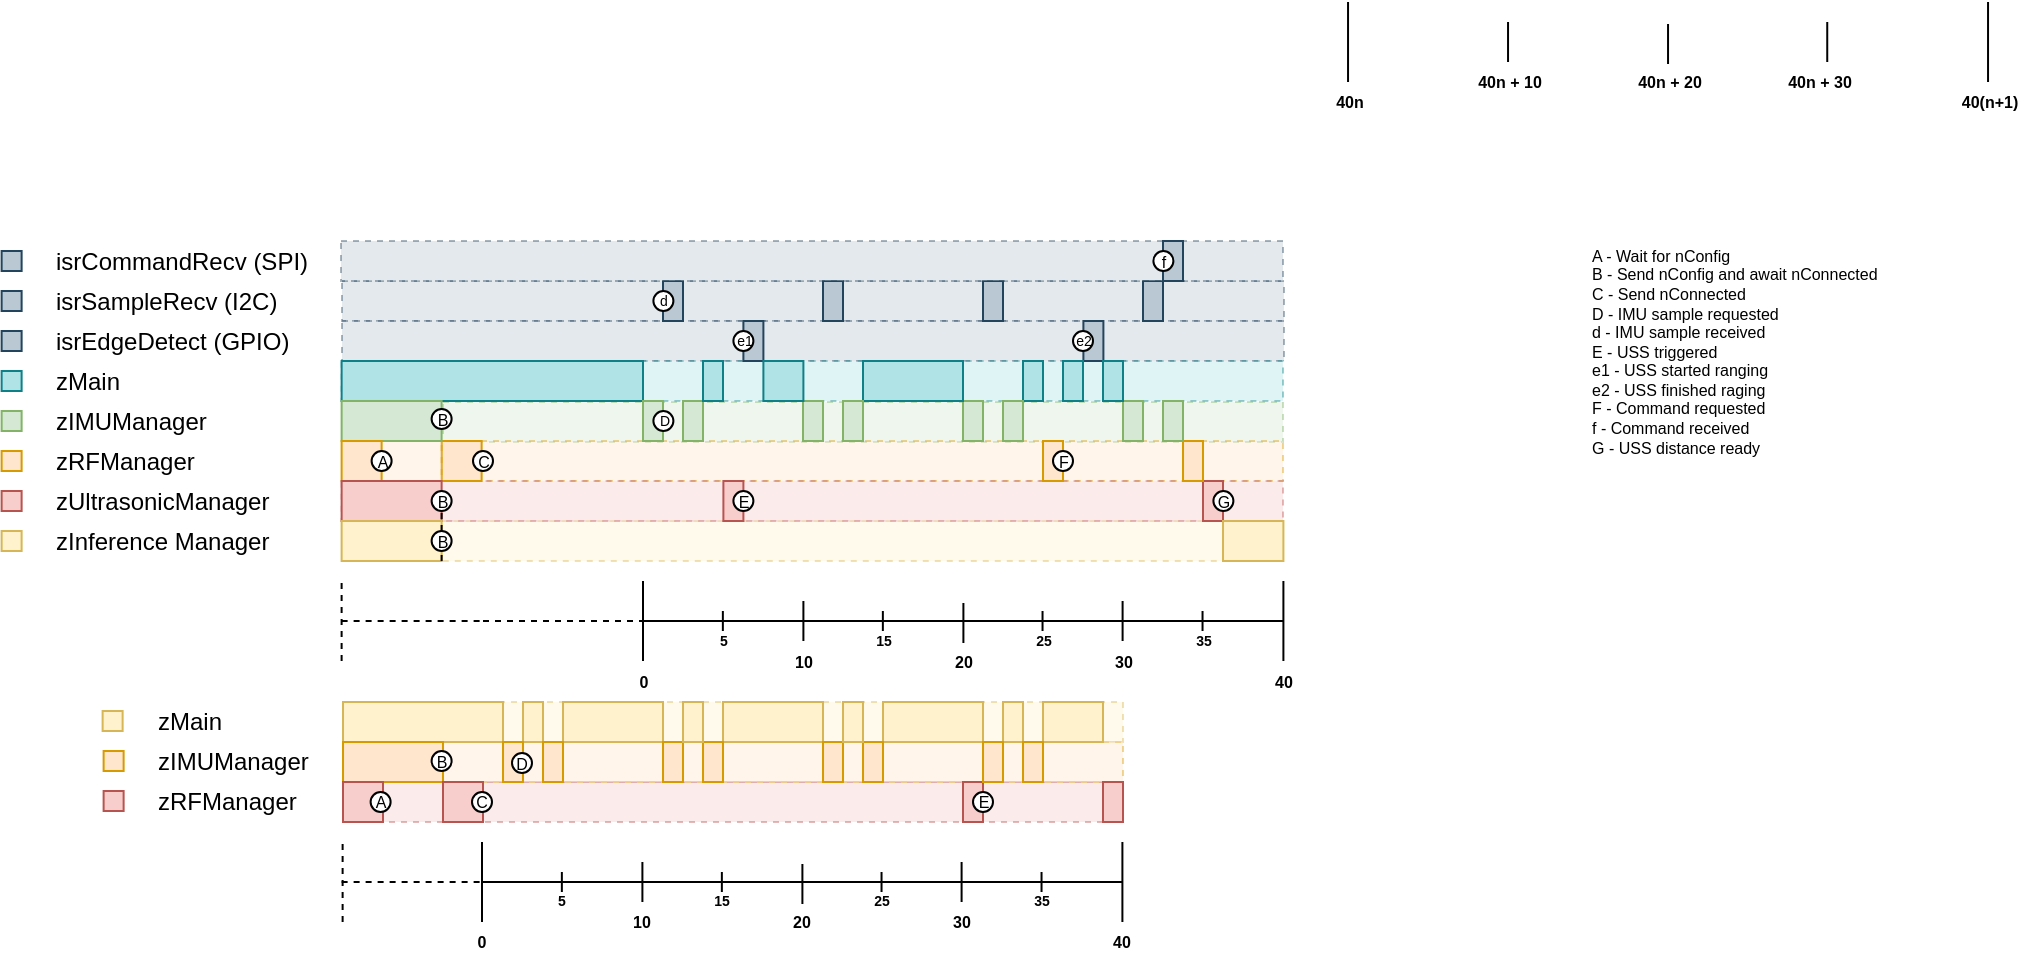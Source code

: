 <mxfile version="12.3.2" type="device" pages="1"><diagram id="cSuGzzFekDDAHzRVUqsY" name="1"><mxGraphModel dx="2144" dy="574" grid="1" gridSize="10" guides="1" tooltips="1" connect="1" arrows="1" fold="1" page="1" pageScale="1" pageWidth="1169" pageHeight="827" math="0" shadow="0"><root><mxCell id="0"/><mxCell id="1" parent="0"/><mxCell id="j9ezfhy0TxpP28smiaYs-318" value="" style="rounded=0;whiteSpace=wrap;html=1;strokeColor=#d6b656;fillColor=#fff2cc;dashed=1;opacity=40;" parent="1" vertex="1"><mxGeometry x="-899.5" y="510" width="390" height="20" as="geometry"/></mxCell><mxCell id="j9ezfhy0TxpP28smiaYs-272" value="" style="rounded=0;whiteSpace=wrap;html=1;strokeColor=#b85450;fillColor=#f8cecc;dashed=1;opacity=40;" parent="1" vertex="1"><mxGeometry x="-899.5" y="550" width="390" height="20" as="geometry"/></mxCell><mxCell id="rkOUXAN77iIOM3Mfhc3u-1" value="" style="endArrow=none;html=1;" parent="1" edge="1"><mxGeometry width="50" height="50" relative="1" as="geometry"><mxPoint x="-829.8" y="600" as="sourcePoint"/><mxPoint x="-510" y="600" as="targetPoint"/></mxGeometry></mxCell><mxCell id="rkOUXAN77iIOM3Mfhc3u-5" value="" style="endArrow=none;html=1;" parent="1" edge="1"><mxGeometry width="50" height="50" relative="1" as="geometry"><mxPoint x="-749.8" y="610" as="sourcePoint"/><mxPoint x="-749.8" y="590" as="targetPoint"/></mxGeometry></mxCell><mxCell id="rkOUXAN77iIOM3Mfhc3u-6" value="" style="endArrow=none;html=1;" parent="1" edge="1"><mxGeometry width="50" height="50" relative="1" as="geometry"><mxPoint x="-669.8" y="611" as="sourcePoint"/><mxPoint x="-669.8" y="591" as="targetPoint"/></mxGeometry></mxCell><mxCell id="rkOUXAN77iIOM3Mfhc3u-7" value="" style="endArrow=none;html=1;" parent="1" edge="1"><mxGeometry width="50" height="50" relative="1" as="geometry"><mxPoint x="-590.2" y="610" as="sourcePoint"/><mxPoint x="-590.2" y="590" as="targetPoint"/></mxGeometry></mxCell><mxCell id="rkOUXAN77iIOM3Mfhc3u-9" value="" style="endArrow=none;html=1;" parent="1" edge="1"><mxGeometry width="50" height="50" relative="1" as="geometry"><mxPoint x="-509.8" y="620" as="sourcePoint"/><mxPoint x="-509.8" y="580" as="targetPoint"/></mxGeometry></mxCell><mxCell id="rkOUXAN77iIOM3Mfhc3u-15" value="" style="endArrow=none;html=1;" parent="1" edge="1"><mxGeometry width="50" height="50" relative="1" as="geometry"><mxPoint x="-830" y="620" as="sourcePoint"/><mxPoint x="-830" y="580" as="targetPoint"/></mxGeometry></mxCell><mxCell id="mVFFXMDGj7C6MJDyE9RA-14" value="" style="text;html=1;align=center;verticalAlign=middle;whiteSpace=wrap;rounded=0;fontSize=11;fillColor=#ffe6cc;strokeColor=#d79b00;" parent="1" vertex="1"><mxGeometry x="-1019.19" y="534.5" width="10.0" height="10" as="geometry"/></mxCell><mxCell id="mVFFXMDGj7C6MJDyE9RA-17" value="zIMUManager" style="text;html=1;strokeColor=none;fillColor=none;align=left;verticalAlign=middle;whiteSpace=wrap;rounded=0;" parent="1" vertex="1"><mxGeometry x="-994.5" y="529.5" width="86" height="20" as="geometry"/></mxCell><mxCell id="DTuaA2-jYgeu0PcUdBHZ-1" value="zRFManager" style="text;html=1;strokeColor=none;fillColor=none;align=left;verticalAlign=middle;whiteSpace=wrap;rounded=0;" parent="1" vertex="1"><mxGeometry x="-994.5" y="550" width="85" height="20" as="geometry"/></mxCell><mxCell id="DTuaA2-jYgeu0PcUdBHZ-3" value="" style="text;html=1;align=center;verticalAlign=middle;whiteSpace=wrap;rounded=0;fontSize=11;fillColor=#f8cecc;strokeColor=#b85450;" parent="1" vertex="1"><mxGeometry x="-1019.19" y="554.5" width="10.0" height="10" as="geometry"/></mxCell><mxCell id="DTuaA2-jYgeu0PcUdBHZ-25" value="zMain" style="text;html=1;strokeColor=none;fillColor=none;align=left;verticalAlign=middle;whiteSpace=wrap;rounded=0;" parent="1" vertex="1"><mxGeometry x="-994.5" y="510" width="45" height="20" as="geometry"/></mxCell><mxCell id="DTuaA2-jYgeu0PcUdBHZ-26" value="" style="rounded=0;whiteSpace=wrap;html=1;fillColor=#fff2cc;strokeColor=#d6b656;" parent="1" vertex="1"><mxGeometry x="-1019.69" y="514.5" width="10" height="10" as="geometry"/></mxCell><mxCell id="k1w1IN7rpTPUnMOPxRSH-24" value="" style="endArrow=none;html=1;dashed=1;" parent="1" edge="1"><mxGeometry width="50" height="50" relative="1" as="geometry"><mxPoint x="-900.19" y="600" as="sourcePoint"/><mxPoint x="-830.19" y="600" as="targetPoint"/></mxGeometry></mxCell><mxCell id="k1w1IN7rpTPUnMOPxRSH-25" value="" style="endArrow=none;html=1;dashed=1;" parent="1" edge="1"><mxGeometry width="50" height="50" relative="1" as="geometry"><mxPoint x="-899.69" y="620" as="sourcePoint"/><mxPoint x="-899.69" y="580" as="targetPoint"/></mxGeometry></mxCell><mxCell id="j9ezfhy0TxpP28smiaYs-185" value="A - Wait for nConfig&lt;br&gt;B - Send nConfig and await nConnected&lt;br&gt;C - Send nConnected&lt;br&gt;D - IMU sample requested&lt;br&gt;d - IMU sample received&lt;br&gt;E - USS triggered&lt;br&gt;e1 - USS started ranging&lt;br&gt;e2 - USS finished raging&lt;br&gt;F - Command requested&lt;br&gt;f - Command received&lt;br&gt;G - USS distance ready" style="text;html=1;strokeColor=none;fillColor=none;align=left;verticalAlign=middle;whiteSpace=wrap;rounded=0;fontSize=8;" parent="1" vertex="1"><mxGeometry x="-277.19" y="279.5" width="160" height="110" as="geometry"/></mxCell><mxCell id="j9ezfhy0TxpP28smiaYs-186" value="10" style="text;html=1;strokeColor=none;fillColor=none;align=center;verticalAlign=middle;whiteSpace=wrap;rounded=0;fontSize=8;fontStyle=1" parent="1" vertex="1"><mxGeometry x="-759.6" y="610" width="19.6" height="20" as="geometry"/></mxCell><mxCell id="j9ezfhy0TxpP28smiaYs-187" value="20" style="text;html=1;strokeColor=none;fillColor=none;align=center;verticalAlign=middle;whiteSpace=wrap;rounded=0;fontSize=8;fontStyle=1" parent="1" vertex="1"><mxGeometry x="-679.6" y="610" width="19.6" height="20" as="geometry"/></mxCell><mxCell id="j9ezfhy0TxpP28smiaYs-188" value="0" style="text;html=1;strokeColor=none;fillColor=none;align=center;verticalAlign=middle;whiteSpace=wrap;rounded=0;fontSize=8;fontStyle=1" parent="1" vertex="1"><mxGeometry x="-839.8" y="620" width="19.8" height="20" as="geometry"/></mxCell><mxCell id="j9ezfhy0TxpP28smiaYs-189" value="30" style="text;html=1;strokeColor=none;fillColor=none;align=center;verticalAlign=middle;whiteSpace=wrap;rounded=0;fontSize=8;fontStyle=1" parent="1" vertex="1"><mxGeometry x="-599.6" y="610" width="19.6" height="20" as="geometry"/></mxCell><mxCell id="j9ezfhy0TxpP28smiaYs-190" value="40" style="text;html=1;strokeColor=none;fillColor=none;align=center;verticalAlign=middle;whiteSpace=wrap;rounded=0;fontSize=8;fontStyle=1" parent="1" vertex="1"><mxGeometry x="-519.6" y="620" width="19.6" height="20" as="geometry"/></mxCell><mxCell id="j9ezfhy0TxpP28smiaYs-191" value="40n + 10" style="text;html=1;strokeColor=none;fillColor=none;align=center;verticalAlign=middle;whiteSpace=wrap;rounded=0;fontSize=8;fontStyle=1" parent="1" vertex="1"><mxGeometry x="-341.5" y="190" width="50" height="20" as="geometry"/></mxCell><mxCell id="j9ezfhy0TxpP28smiaYs-192" value="40n + 20" style="text;html=1;strokeColor=none;fillColor=none;align=center;verticalAlign=middle;whiteSpace=wrap;rounded=0;fontSize=8;fontStyle=1" parent="1" vertex="1"><mxGeometry x="-261.5" y="190" width="50" height="20" as="geometry"/></mxCell><mxCell id="j9ezfhy0TxpP28smiaYs-193" value="40n" style="text;html=1;strokeColor=none;fillColor=none;align=center;verticalAlign=middle;whiteSpace=wrap;rounded=0;fontSize=8;fontStyle=1" parent="1" vertex="1"><mxGeometry x="-421.5" y="200" width="50" height="20" as="geometry"/></mxCell><mxCell id="j9ezfhy0TxpP28smiaYs-194" value="40n + 30" style="text;html=1;strokeColor=none;fillColor=none;align=center;verticalAlign=middle;whiteSpace=wrap;rounded=0;fontSize=8;fontStyle=1" parent="1" vertex="1"><mxGeometry x="-186.5" y="190" width="50" height="20" as="geometry"/></mxCell><mxCell id="j9ezfhy0TxpP28smiaYs-195" value="40(n+1)" style="text;html=1;strokeColor=none;fillColor=none;align=center;verticalAlign=middle;whiteSpace=wrap;rounded=0;fontSize=8;fontStyle=1" parent="1" vertex="1"><mxGeometry x="-101.5" y="200" width="50" height="20" as="geometry"/></mxCell><mxCell id="j9ezfhy0TxpP28smiaYs-219" value="" style="endArrow=none;html=1;" parent="1" edge="1"><mxGeometry width="50" height="50" relative="1" as="geometry"><mxPoint x="-316.98" y="190" as="sourcePoint"/><mxPoint x="-316.98" y="170" as="targetPoint"/></mxGeometry></mxCell><mxCell id="j9ezfhy0TxpP28smiaYs-220" value="" style="endArrow=none;html=1;" parent="1" edge="1"><mxGeometry width="50" height="50" relative="1" as="geometry"><mxPoint x="-236.98" y="191" as="sourcePoint"/><mxPoint x="-236.98" y="171" as="targetPoint"/></mxGeometry></mxCell><mxCell id="j9ezfhy0TxpP28smiaYs-221" value="" style="endArrow=none;html=1;" parent="1" edge="1"><mxGeometry width="50" height="50" relative="1" as="geometry"><mxPoint x="-157.38" y="190" as="sourcePoint"/><mxPoint x="-157.38" y="170" as="targetPoint"/></mxGeometry></mxCell><mxCell id="j9ezfhy0TxpP28smiaYs-222" value="" style="endArrow=none;html=1;" parent="1" edge="1"><mxGeometry width="50" height="50" relative="1" as="geometry"><mxPoint x="-76.98" y="200" as="sourcePoint"/><mxPoint x="-76.98" y="160" as="targetPoint"/></mxGeometry></mxCell><mxCell id="j9ezfhy0TxpP28smiaYs-223" value="" style="endArrow=none;html=1;" parent="1" edge="1"><mxGeometry width="50" height="50" relative="1" as="geometry"><mxPoint x="-396.98" y="200" as="sourcePoint"/><mxPoint x="-396.98" y="160" as="targetPoint"/></mxGeometry></mxCell><mxCell id="j9ezfhy0TxpP28smiaYs-367" value="" style="endArrow=none;html=1;" parent="1" edge="1"><mxGeometry width="50" height="50" relative="1" as="geometry"><mxPoint x="-790.07" y="605" as="sourcePoint"/><mxPoint x="-790.07" y="595" as="targetPoint"/></mxGeometry></mxCell><mxCell id="j9ezfhy0TxpP28smiaYs-368" value="" style="endArrow=none;html=1;" parent="1" edge="1"><mxGeometry width="50" height="50" relative="1" as="geometry"><mxPoint x="-710.07" y="605" as="sourcePoint"/><mxPoint x="-710.07" y="595" as="targetPoint"/></mxGeometry></mxCell><mxCell id="j9ezfhy0TxpP28smiaYs-372" value="" style="endArrow=none;html=1;" parent="1" edge="1"><mxGeometry width="50" height="50" relative="1" as="geometry"><mxPoint x="-630.23" y="605" as="sourcePoint"/><mxPoint x="-630.23" y="595" as="targetPoint"/></mxGeometry></mxCell><mxCell id="j9ezfhy0TxpP28smiaYs-373" value="" style="endArrow=none;html=1;" parent="1" edge="1"><mxGeometry width="50" height="50" relative="1" as="geometry"><mxPoint x="-550.23" y="605" as="sourcePoint"/><mxPoint x="-550.23" y="595" as="targetPoint"/></mxGeometry></mxCell><mxCell id="j9ezfhy0TxpP28smiaYs-375" value="5" style="text;html=1;strokeColor=none;fillColor=none;align=center;verticalAlign=middle;whiteSpace=wrap;rounded=0;fontSize=7;fontStyle=1" parent="1" vertex="1"><mxGeometry x="-800" y="600" width="19.6" height="20" as="geometry"/></mxCell><mxCell id="j9ezfhy0TxpP28smiaYs-376" value="15" style="text;html=1;strokeColor=none;fillColor=none;align=center;verticalAlign=middle;whiteSpace=wrap;rounded=0;fontSize=7;fontStyle=1" parent="1" vertex="1"><mxGeometry x="-719.8" y="600" width="19.6" height="20" as="geometry"/></mxCell><mxCell id="j9ezfhy0TxpP28smiaYs-377" value="25" style="text;html=1;strokeColor=none;fillColor=none;align=center;verticalAlign=middle;whiteSpace=wrap;rounded=0;fontSize=7;fontStyle=1" parent="1" vertex="1"><mxGeometry x="-639.6" y="600" width="19.6" height="20" as="geometry"/></mxCell><mxCell id="j9ezfhy0TxpP28smiaYs-378" value="35" style="text;html=1;strokeColor=none;fillColor=none;align=center;verticalAlign=middle;whiteSpace=wrap;rounded=0;fontSize=7;fontStyle=1" parent="1" vertex="1"><mxGeometry x="-559.6" y="600" width="19.6" height="20" as="geometry"/></mxCell><mxCell id="4M-pNYc3A5qvmiNOQtHQ-1" value="" style="rounded=0;whiteSpace=wrap;html=1;strokeColor=#d79b00;fillColor=#ffe6cc;dashed=1;opacity=40;" vertex="1" parent="1"><mxGeometry x="-849.5" y="530" width="340" height="20" as="geometry"/></mxCell><mxCell id="4M-pNYc3A5qvmiNOQtHQ-26" value="" style="rounded=0;whiteSpace=wrap;html=1;fillColor=#fff2cc;strokeColor=#d6b656;" vertex="1" parent="1"><mxGeometry x="-789.5" y="510" width="50" height="20" as="geometry"/></mxCell><mxCell id="j9ezfhy0TxpP28smiaYs-204" value="" style="rounded=0;whiteSpace=wrap;html=1;strokeColor=#b85450;fillColor=#f8cecc;" parent="1" vertex="1"><mxGeometry x="-519.5" y="550" width="10" height="20" as="geometry"/></mxCell><mxCell id="j9ezfhy0TxpP28smiaYs-206" value="" style="rounded=0;whiteSpace=wrap;html=1;fillColor=#fff2cc;strokeColor=#d6b656;" parent="1" vertex="1"><mxGeometry x="-549.5" y="510" width="30" height="20" as="geometry"/></mxCell><mxCell id="j9ezfhy0TxpP28smiaYs-205" value="" style="rounded=0;whiteSpace=wrap;html=1;fillColor=#f8cecc;strokeColor=#b85450;" parent="1" vertex="1"><mxGeometry x="-589.5" y="550" width="10" height="20" as="geometry"/></mxCell><mxCell id="j9ezfhy0TxpP28smiaYs-338" value="E" style="ellipse;whiteSpace=wrap;html=1;aspect=fixed;fontSize=8;spacingRight=0;" parent="1" vertex="1"><mxGeometry x="-584.5" y="555" width="10" height="10" as="geometry"/></mxCell><mxCell id="DTuaA2-jYgeu0PcUdBHZ-20" value="" style="rounded=0;whiteSpace=wrap;html=1;fillColor=#fff2cc;strokeColor=#d6b656;" parent="1" vertex="1"><mxGeometry x="-899.5" y="510" width="80" height="20" as="geometry"/></mxCell><mxCell id="4M-pNYc3A5qvmiNOQtHQ-2" value="" style="rounded=0;whiteSpace=wrap;html=1;fillColor=#ffe6cc;strokeColor=#d79b00;" vertex="1" parent="1"><mxGeometry x="-899.5" y="530" width="50" height="20" as="geometry"/></mxCell><mxCell id="4M-pNYc3A5qvmiNOQtHQ-3" value="B" style="ellipse;whiteSpace=wrap;html=1;aspect=fixed;fontSize=8;spacingRight=0;" vertex="1" parent="1"><mxGeometry x="-855.19" y="534.5" width="10" height="10" as="geometry"/></mxCell><mxCell id="j9ezfhy0TxpP28smiaYs-138" value="" style="rounded=0;whiteSpace=wrap;html=1;fillColor=#f8cecc;strokeColor=#b85450;" parent="1" vertex="1"><mxGeometry x="-849.5" y="550" width="20" height="20" as="geometry"/></mxCell><mxCell id="MElpWSM9FPOYWnsPrE3x-22" value="" style="rounded=0;whiteSpace=wrap;html=1;fillColor=#f8cecc;strokeColor=#b85450;" parent="1" vertex="1"><mxGeometry x="-899.5" y="550" width="20" height="20" as="geometry"/></mxCell><mxCell id="j9ezfhy0TxpP28smiaYs-164" value="A" style="ellipse;whiteSpace=wrap;html=1;aspect=fixed;fontSize=8;spacingRight=-1;" parent="1" vertex="1"><mxGeometry x="-885.69" y="555" width="10" height="10" as="geometry"/></mxCell><mxCell id="j9ezfhy0TxpP28smiaYs-177" value="C" style="ellipse;whiteSpace=wrap;html=1;aspect=fixed;fontSize=8;align=center;verticalAlign=middle;spacingRight=0;spacingLeft=0;" parent="1" vertex="1"><mxGeometry x="-835" y="555" width="10" height="10" as="geometry"/></mxCell><mxCell id="4M-pNYc3A5qvmiNOQtHQ-29" value="" style="rounded=0;whiteSpace=wrap;html=1;fillColor=#fff2cc;strokeColor=#d6b656;" vertex="1" parent="1"><mxGeometry x="-569.5" y="510" width="10" height="20" as="geometry"/></mxCell><mxCell id="4M-pNYc3A5qvmiNOQtHQ-30" value="" style="rounded=0;whiteSpace=wrap;html=1;fillColor=#fff2cc;strokeColor=#d6b656;" vertex="1" parent="1"><mxGeometry x="-709.5" y="510" width="50" height="20" as="geometry"/></mxCell><mxCell id="4M-pNYc3A5qvmiNOQtHQ-31" value="" style="rounded=0;whiteSpace=wrap;html=1;fillColor=#fff2cc;strokeColor=#d6b656;" vertex="1" parent="1"><mxGeometry x="-629.5" y="510" width="50" height="20" as="geometry"/></mxCell><mxCell id="4M-pNYc3A5qvmiNOQtHQ-5" value="" style="rounded=0;whiteSpace=wrap;html=1;fillColor=#ffe6cc;strokeColor=#d79b00;" vertex="1" parent="1"><mxGeometry x="-739.5" y="530" width="10" height="20" as="geometry"/></mxCell><mxCell id="4M-pNYc3A5qvmiNOQtHQ-6" value="" style="rounded=0;whiteSpace=wrap;html=1;fillColor=#ffe6cc;strokeColor=#d79b00;" vertex="1" parent="1"><mxGeometry x="-659.5" y="530" width="10" height="20" as="geometry"/></mxCell><mxCell id="4M-pNYc3A5qvmiNOQtHQ-7" value="" style="rounded=0;whiteSpace=wrap;html=1;fillColor=#ffe6cc;strokeColor=#d79b00;" vertex="1" parent="1"><mxGeometry x="-579.5" y="530" width="10" height="20" as="geometry"/></mxCell><mxCell id="4M-pNYc3A5qvmiNOQtHQ-21" value="" style="rounded=0;whiteSpace=wrap;html=1;fillColor=#ffe6cc;strokeColor=#d79b00;" vertex="1" parent="1"><mxGeometry x="-719.5" y="530" width="10" height="20" as="geometry"/></mxCell><mxCell id="4M-pNYc3A5qvmiNOQtHQ-22" value="" style="rounded=0;whiteSpace=wrap;html=1;fillColor=#ffe6cc;strokeColor=#d79b00;" vertex="1" parent="1"><mxGeometry x="-639.5" y="530" width="10" height="20" as="geometry"/></mxCell><mxCell id="4M-pNYc3A5qvmiNOQtHQ-23" value="" style="rounded=0;whiteSpace=wrap;html=1;fillColor=#ffe6cc;strokeColor=#d79b00;" vertex="1" parent="1"><mxGeometry x="-559.5" y="530" width="10" height="20" as="geometry"/></mxCell><mxCell id="4M-pNYc3A5qvmiNOQtHQ-33" value="" style="rounded=0;whiteSpace=wrap;html=1;fillColor=#bac8d3;strokeColor=#23445d;dashed=1;opacity=40;" vertex="1" parent="1"><mxGeometry x="-900" y="299.5" width="471" height="20" as="geometry"/></mxCell><mxCell id="4M-pNYc3A5qvmiNOQtHQ-34" value="" style="rounded=0;whiteSpace=wrap;html=1;fillColor=#bac8d3;strokeColor=#23445d;dashed=1;opacity=40;" vertex="1" parent="1"><mxGeometry x="-900" y="319.5" width="471" height="20" as="geometry"/></mxCell><mxCell id="4M-pNYc3A5qvmiNOQtHQ-35" value="" style="rounded=0;whiteSpace=wrap;html=1;fillColor=#b0e3e6;strokeColor=#0e8088;opacity=40;dashed=1;" vertex="1" parent="1"><mxGeometry x="-900.19" y="339.5" width="470.69" height="20" as="geometry"/></mxCell><mxCell id="4M-pNYc3A5qvmiNOQtHQ-36" value="" style="rounded=0;whiteSpace=wrap;html=1;strokeColor=#d6b656;fillColor=#fff2cc;dashed=1;opacity=40;" vertex="1" parent="1"><mxGeometry x="-850.39" y="419.5" width="420.89" height="20" as="geometry"/></mxCell><mxCell id="4M-pNYc3A5qvmiNOQtHQ-37" value="" style="rounded=0;whiteSpace=wrap;html=1;strokeColor=#82b366;fillColor=#d5e8d4;dashed=1;opacity=40;" vertex="1" parent="1"><mxGeometry x="-849.5" y="360" width="420" height="20" as="geometry"/></mxCell><mxCell id="4M-pNYc3A5qvmiNOQtHQ-38" value="" style="rounded=0;whiteSpace=wrap;html=1;strokeColor=#d79b00;fillColor=#ffe6cc;dashed=1;opacity=40;" vertex="1" parent="1"><mxGeometry x="-830.5" y="379.5" width="401" height="20" as="geometry"/></mxCell><mxCell id="4M-pNYc3A5qvmiNOQtHQ-39" value="" style="rounded=0;whiteSpace=wrap;html=1;strokeColor=#b85450;fillColor=#f8cecc;dashed=1;opacity=40;" vertex="1" parent="1"><mxGeometry x="-900.19" y="399.5" width="470.69" height="20" as="geometry"/></mxCell><mxCell id="4M-pNYc3A5qvmiNOQtHQ-40" value="" style="rounded=0;whiteSpace=wrap;html=1;fillColor=#f8cecc;strokeColor=#b85450;" vertex="1" parent="1"><mxGeometry x="-709.3" y="399.5" width="10" height="20" as="geometry"/></mxCell><mxCell id="4M-pNYc3A5qvmiNOQtHQ-41" value="" style="rounded=0;whiteSpace=wrap;html=1;fillColor=#ffe6cc;strokeColor=#d79b00;" vertex="1" parent="1"><mxGeometry x="-850.19" y="379.5" width="20" height="20" as="geometry"/></mxCell><mxCell id="4M-pNYc3A5qvmiNOQtHQ-42" value="" style="rounded=0;whiteSpace=wrap;html=1;strokeColor=#d79b00;fillColor=#ffe6cc;dashed=1;opacity=40;" vertex="1" parent="1"><mxGeometry x="-890.19" y="379.5" width="40" height="20" as="geometry"/></mxCell><mxCell id="4M-pNYc3A5qvmiNOQtHQ-43" value="" style="endArrow=none;html=1;" edge="1" parent="1"><mxGeometry width="50" height="50" relative="1" as="geometry"><mxPoint x="-749.3" y="469.5" as="sourcePoint"/><mxPoint x="-429.5" y="469.5" as="targetPoint"/></mxGeometry></mxCell><mxCell id="4M-pNYc3A5qvmiNOQtHQ-44" value="" style="endArrow=none;html=1;" edge="1" parent="1"><mxGeometry width="50" height="50" relative="1" as="geometry"><mxPoint x="-669.3" y="479.5" as="sourcePoint"/><mxPoint x="-669.3" y="459.5" as="targetPoint"/></mxGeometry></mxCell><mxCell id="4M-pNYc3A5qvmiNOQtHQ-45" value="" style="endArrow=none;html=1;" edge="1" parent="1"><mxGeometry width="50" height="50" relative="1" as="geometry"><mxPoint x="-589.3" y="480.5" as="sourcePoint"/><mxPoint x="-589.3" y="460.5" as="targetPoint"/></mxGeometry></mxCell><mxCell id="4M-pNYc3A5qvmiNOQtHQ-46" value="" style="endArrow=none;html=1;" edge="1" parent="1"><mxGeometry width="50" height="50" relative="1" as="geometry"><mxPoint x="-509.7" y="479.5" as="sourcePoint"/><mxPoint x="-509.7" y="459.5" as="targetPoint"/></mxGeometry></mxCell><mxCell id="4M-pNYc3A5qvmiNOQtHQ-47" value="" style="endArrow=none;html=1;" edge="1" parent="1"><mxGeometry width="50" height="50" relative="1" as="geometry"><mxPoint x="-429.3" y="489.5" as="sourcePoint"/><mxPoint x="-429.3" y="449.5" as="targetPoint"/></mxGeometry></mxCell><mxCell id="4M-pNYc3A5qvmiNOQtHQ-48" value="" style="endArrow=none;html=1;" edge="1" parent="1"><mxGeometry width="50" height="50" relative="1" as="geometry"><mxPoint x="-749.5" y="489.5" as="sourcePoint"/><mxPoint x="-749.5" y="449.5" as="targetPoint"/></mxGeometry></mxCell><mxCell id="4M-pNYc3A5qvmiNOQtHQ-49" value="zMain" style="text;html=1;strokeColor=none;fillColor=none;align=left;verticalAlign=middle;whiteSpace=wrap;rounded=0;" vertex="1" parent="1"><mxGeometry x="-1045.19" y="339.5" width="85" height="20" as="geometry"/></mxCell><mxCell id="4M-pNYc3A5qvmiNOQtHQ-50" value="zIMUManager" style="text;html=1;align=left;verticalAlign=middle;whiteSpace=wrap;rounded=0;" vertex="1" parent="1"><mxGeometry x="-1045.19" y="359.5" width="105" height="20" as="geometry"/></mxCell><mxCell id="4M-pNYc3A5qvmiNOQtHQ-51" value="" style="rounded=0;whiteSpace=wrap;html=1;fillColor=#b0e3e6;strokeColor=#0e8088;" vertex="1" parent="1"><mxGeometry x="-900.19" y="339.5" width="150.69" height="20" as="geometry"/></mxCell><mxCell id="4M-pNYc3A5qvmiNOQtHQ-52" value="" style="text;html=1;align=center;verticalAlign=middle;whiteSpace=wrap;rounded=0;fontSize=11;fillColor=#b0e3e6;strokeColor=#0e8088;" vertex="1" parent="1"><mxGeometry x="-1070.19" y="344.5" width="10.0" height="10" as="geometry"/></mxCell><mxCell id="4M-pNYc3A5qvmiNOQtHQ-53" value="" style="text;html=1;align=center;verticalAlign=middle;whiteSpace=wrap;rounded=0;fontSize=11;fillColor=#bac8d3;strokeColor=#23445d;" vertex="1" parent="1"><mxGeometry x="-1070.19" y="304.5" width="10.0" height="10" as="geometry"/></mxCell><mxCell id="4M-pNYc3A5qvmiNOQtHQ-54" value="" style="text;html=1;align=center;verticalAlign=middle;whiteSpace=wrap;rounded=0;fontSize=11;fillColor=#d5e8d4;strokeColor=#82b366;" vertex="1" parent="1"><mxGeometry x="-1070.19" y="364.5" width="10.0" height="10" as="geometry"/></mxCell><mxCell id="4M-pNYc3A5qvmiNOQtHQ-55" value="" style="text;html=1;align=center;verticalAlign=middle;whiteSpace=wrap;rounded=0;fontSize=11;fillColor=#ffe6cc;strokeColor=#d79b00;" vertex="1" parent="1"><mxGeometry x="-1070.19" y="384.5" width="10.0" height="10" as="geometry"/></mxCell><mxCell id="4M-pNYc3A5qvmiNOQtHQ-56" value="isrSampleRecv (I2C)" style="text;html=1;strokeColor=none;fillColor=none;align=left;verticalAlign=middle;whiteSpace=wrap;rounded=0;" vertex="1" parent="1"><mxGeometry x="-1045.19" y="299.5" width="125" height="20" as="geometry"/></mxCell><mxCell id="4M-pNYc3A5qvmiNOQtHQ-57" value="zRFManager" style="text;html=1;strokeColor=none;fillColor=none;align=left;verticalAlign=middle;whiteSpace=wrap;rounded=0;" vertex="1" parent="1"><mxGeometry x="-1045.19" y="379.5" width="75" height="20" as="geometry"/></mxCell><mxCell id="4M-pNYc3A5qvmiNOQtHQ-58" value="" style="rounded=0;whiteSpace=wrap;html=1;fillColor=#d5e8d4;strokeColor=#82b366;" vertex="1" parent="1"><mxGeometry x="-900.19" y="359.5" width="50" height="20" as="geometry"/></mxCell><mxCell id="4M-pNYc3A5qvmiNOQtHQ-59" value="" style="rounded=0;whiteSpace=wrap;html=1;fillColor=#ffe6cc;strokeColor=#d79b00;" vertex="1" parent="1"><mxGeometry x="-900.19" y="379.5" width="20" height="20" as="geometry"/></mxCell><mxCell id="4M-pNYc3A5qvmiNOQtHQ-60" value="zUltrasonicManager" style="text;html=1;strokeColor=none;fillColor=none;align=left;verticalAlign=middle;whiteSpace=wrap;rounded=0;" vertex="1" parent="1"><mxGeometry x="-1045.19" y="399.5" width="75" height="20" as="geometry"/></mxCell><mxCell id="4M-pNYc3A5qvmiNOQtHQ-61" value="" style="rounded=0;whiteSpace=wrap;html=1;fillColor=#f8cecc;strokeColor=#b85450;" vertex="1" parent="1"><mxGeometry x="-900.19" y="399.5" width="50" height="20" as="geometry"/></mxCell><mxCell id="4M-pNYc3A5qvmiNOQtHQ-62" value="" style="text;html=1;align=center;verticalAlign=middle;whiteSpace=wrap;rounded=0;fontSize=11;fillColor=#f8cecc;strokeColor=#b85450;" vertex="1" parent="1"><mxGeometry x="-1070.19" y="404.5" width="10.0" height="10" as="geometry"/></mxCell><mxCell id="4M-pNYc3A5qvmiNOQtHQ-63" value="" style="rounded=0;whiteSpace=wrap;html=1;fillColor=#f8cecc;strokeColor=#b85450;" vertex="1" parent="1"><mxGeometry x="-469.5" y="399.5" width="10" height="20" as="geometry"/></mxCell><mxCell id="4M-pNYc3A5qvmiNOQtHQ-64" value="isrEdgeDetect (GPIO)" style="text;html=1;strokeColor=none;fillColor=none;align=left;verticalAlign=middle;whiteSpace=wrap;rounded=0;" vertex="1" parent="1"><mxGeometry x="-1045.19" y="319.5" width="155" height="20" as="geometry"/></mxCell><mxCell id="4M-pNYc3A5qvmiNOQtHQ-65" value="" style="text;html=1;align=center;verticalAlign=middle;whiteSpace=wrap;rounded=0;fontSize=11;fillColor=#bac8d3;strokeColor=#23445d;" vertex="1" parent="1"><mxGeometry x="-1070.19" y="324.5" width="10.0" height="10" as="geometry"/></mxCell><mxCell id="4M-pNYc3A5qvmiNOQtHQ-66" value="" style="rounded=0;whiteSpace=wrap;html=1;fillColor=#fff2cc;strokeColor=#d6b656;" vertex="1" parent="1"><mxGeometry x="-900.19" y="419.5" width="50" height="20" as="geometry"/></mxCell><mxCell id="4M-pNYc3A5qvmiNOQtHQ-67" value="zInference Manager" style="text;html=1;strokeColor=none;fillColor=none;align=left;verticalAlign=middle;whiteSpace=wrap;rounded=0;" vertex="1" parent="1"><mxGeometry x="-1045.19" y="419.5" width="115" height="20" as="geometry"/></mxCell><mxCell id="4M-pNYc3A5qvmiNOQtHQ-68" value="" style="rounded=0;whiteSpace=wrap;html=1;fillColor=#fff2cc;strokeColor=#d6b656;" vertex="1" parent="1"><mxGeometry x="-1070.19" y="424.5" width="10" height="10" as="geometry"/></mxCell><mxCell id="4M-pNYc3A5qvmiNOQtHQ-69" value="" style="endArrow=none;html=1;dashed=1;" edge="1" parent="1"><mxGeometry width="50" height="50" relative="1" as="geometry"><mxPoint x="-900.19" y="469.5" as="sourcePoint"/><mxPoint x="-830.19" y="469.5" as="targetPoint"/></mxGeometry></mxCell><mxCell id="4M-pNYc3A5qvmiNOQtHQ-70" value="" style="endArrow=none;html=1;dashed=1;" edge="1" parent="1"><mxGeometry width="50" height="50" relative="1" as="geometry"><mxPoint x="-900.19" y="489.5" as="sourcePoint"/><mxPoint x="-900.19" y="449.5" as="targetPoint"/></mxGeometry></mxCell><mxCell id="4M-pNYc3A5qvmiNOQtHQ-71" value="B" style="ellipse;whiteSpace=wrap;html=1;aspect=fixed;fontSize=8;spacingRight=-1;" vertex="1" parent="1"><mxGeometry x="-855.19" y="363.5" width="10" height="10" as="geometry"/></mxCell><mxCell id="4M-pNYc3A5qvmiNOQtHQ-72" value="C" style="ellipse;whiteSpace=wrap;html=1;aspect=fixed;fontSize=8;align=center;verticalAlign=middle;spacingRight=0;" vertex="1" parent="1"><mxGeometry x="-834.5" y="384.5" width="10" height="10" as="geometry"/></mxCell><mxCell id="4M-pNYc3A5qvmiNOQtHQ-73" value="B" style="ellipse;whiteSpace=wrap;html=1;aspect=fixed;fontSize=8;spacingRight=-1;" vertex="1" parent="1"><mxGeometry x="-855.19" y="404.5" width="10" height="10" as="geometry"/></mxCell><mxCell id="4M-pNYc3A5qvmiNOQtHQ-74" value="" style="endArrow=none;html=1;entryX=0.5;entryY=1;entryDx=0;entryDy=0;dashed=1;endFill=0;entryPerimeter=0;" edge="1" parent="1" source="4M-pNYc3A5qvmiNOQtHQ-75" target="4M-pNYc3A5qvmiNOQtHQ-73"><mxGeometry width="50" height="50" relative="1" as="geometry"><mxPoint x="-850.62" y="464.5" as="sourcePoint"/><mxPoint x="-850.19" y="353.5" as="targetPoint"/></mxGeometry></mxCell><mxCell id="4M-pNYc3A5qvmiNOQtHQ-75" value="B" style="ellipse;whiteSpace=wrap;html=1;aspect=fixed;fontSize=8;spacingRight=-1;" vertex="1" parent="1"><mxGeometry x="-855.19" y="424.5" width="10" height="10" as="geometry"/></mxCell><mxCell id="4M-pNYc3A5qvmiNOQtHQ-76" value="" style="endArrow=none;html=1;entryX=0.5;entryY=1;entryDx=0;entryDy=0;dashed=1;endFill=0;entryPerimeter=0;" edge="1" parent="1" target="4M-pNYc3A5qvmiNOQtHQ-75"><mxGeometry width="50" height="50" relative="1" as="geometry"><mxPoint x="-850.19" y="439.5" as="sourcePoint"/><mxPoint x="-850.19" y="414.5" as="targetPoint"/></mxGeometry></mxCell><mxCell id="4M-pNYc3A5qvmiNOQtHQ-77" value="A" style="ellipse;whiteSpace=wrap;html=1;aspect=fixed;fontSize=8;spacingRight=-1;" vertex="1" parent="1"><mxGeometry x="-885.19" y="384.5" width="10" height="10" as="geometry"/></mxCell><mxCell id="4M-pNYc3A5qvmiNOQtHQ-78" value="10" style="text;html=1;strokeColor=none;fillColor=none;align=center;verticalAlign=middle;whiteSpace=wrap;rounded=0;fontSize=8;fontStyle=1" vertex="1" parent="1"><mxGeometry x="-679.1" y="479.5" width="19.6" height="20" as="geometry"/></mxCell><mxCell id="4M-pNYc3A5qvmiNOQtHQ-79" value="20" style="text;html=1;strokeColor=none;fillColor=none;align=center;verticalAlign=middle;whiteSpace=wrap;rounded=0;fontSize=8;fontStyle=1" vertex="1" parent="1"><mxGeometry x="-599.1" y="479.5" width="19.6" height="20" as="geometry"/></mxCell><mxCell id="4M-pNYc3A5qvmiNOQtHQ-80" value="0" style="text;html=1;strokeColor=none;fillColor=none;align=center;verticalAlign=middle;whiteSpace=wrap;rounded=0;fontSize=8;fontStyle=1" vertex="1" parent="1"><mxGeometry x="-759.3" y="489.5" width="19.8" height="20" as="geometry"/></mxCell><mxCell id="4M-pNYc3A5qvmiNOQtHQ-81" value="30" style="text;html=1;strokeColor=none;fillColor=none;align=center;verticalAlign=middle;whiteSpace=wrap;rounded=0;fontSize=8;fontStyle=1" vertex="1" parent="1"><mxGeometry x="-519.1" y="479.5" width="19.6" height="20" as="geometry"/></mxCell><mxCell id="4M-pNYc3A5qvmiNOQtHQ-82" value="40" style="text;html=1;strokeColor=none;fillColor=none;align=center;verticalAlign=middle;whiteSpace=wrap;rounded=0;fontSize=8;fontStyle=1" vertex="1" parent="1"><mxGeometry x="-439.1" y="489.5" width="19.6" height="20" as="geometry"/></mxCell><mxCell id="4M-pNYc3A5qvmiNOQtHQ-83" value="E" style="ellipse;whiteSpace=wrap;html=1;aspect=fixed;fontSize=8;spacingRight=0;" vertex="1" parent="1"><mxGeometry x="-704.3" y="404.5" width="10" height="10" as="geometry"/></mxCell><mxCell id="4M-pNYc3A5qvmiNOQtHQ-84" value="" style="rounded=0;whiteSpace=wrap;html=1;strokeColor=#d79b00;fillColor=#ffe6cc;" vertex="1" parent="1"><mxGeometry x="-479.5" y="379.5" width="10" height="20" as="geometry"/></mxCell><mxCell id="4M-pNYc3A5qvmiNOQtHQ-85" value="" style="rounded=0;whiteSpace=wrap;html=1;fillColor=#ffe6cc;strokeColor=#d79b00;" vertex="1" parent="1"><mxGeometry x="-549.5" y="379.5" width="10" height="20" as="geometry"/></mxCell><mxCell id="4M-pNYc3A5qvmiNOQtHQ-86" value="" style="rounded=0;whiteSpace=wrap;html=1;fillColor=#fff2cc;strokeColor=#d6b656;" vertex="1" parent="1"><mxGeometry x="-459.5" y="419.5" width="30.2" height="20" as="geometry"/></mxCell><mxCell id="4M-pNYc3A5qvmiNOQtHQ-87" value="" style="endArrow=none;html=1;dashed=1;" edge="1" parent="1"><mxGeometry width="50" height="50" relative="1" as="geometry"><mxPoint x="-829.5" y="469.5" as="sourcePoint"/><mxPoint x="-749.5" y="469.5" as="targetPoint"/></mxGeometry></mxCell><mxCell id="4M-pNYc3A5qvmiNOQtHQ-88" value="" style="rounded=0;whiteSpace=wrap;html=1;fillColor=#d5e8d4;strokeColor=#82b366;" vertex="1" parent="1"><mxGeometry x="-749.5" y="359.5" width="10" height="20" as="geometry"/></mxCell><mxCell id="4M-pNYc3A5qvmiNOQtHQ-89" value="" style="rounded=0;whiteSpace=wrap;html=1;fillColor=#d5e8d4;strokeColor=#82b366;" vertex="1" parent="1"><mxGeometry x="-669.5" y="359.5" width="10" height="20" as="geometry"/></mxCell><mxCell id="4M-pNYc3A5qvmiNOQtHQ-90" value="" style="rounded=0;whiteSpace=wrap;html=1;fillColor=#d5e8d4;strokeColor=#82b366;" vertex="1" parent="1"><mxGeometry x="-589.5" y="359.5" width="10" height="20" as="geometry"/></mxCell><mxCell id="4M-pNYc3A5qvmiNOQtHQ-91" value="" style="rounded=0;whiteSpace=wrap;html=1;fillColor=#d5e8d4;strokeColor=#82b366;" vertex="1" parent="1"><mxGeometry x="-509.5" y="359.5" width="10" height="20" as="geometry"/></mxCell><mxCell id="4M-pNYc3A5qvmiNOQtHQ-92" value="G" style="ellipse;whiteSpace=wrap;html=1;aspect=fixed;fontSize=8;spacingRight=0;" vertex="1" parent="1"><mxGeometry x="-464.3" y="404.5" width="10" height="10" as="geometry"/></mxCell><mxCell id="4M-pNYc3A5qvmiNOQtHQ-93" value="F" style="ellipse;whiteSpace=wrap;html=1;aspect=fixed;fontSize=8;spacingRight=0;" vertex="1" parent="1"><mxGeometry x="-544.5" y="384.5" width="10" height="10" as="geometry"/></mxCell><mxCell id="4M-pNYc3A5qvmiNOQtHQ-94" value="" style="rounded=0;whiteSpace=wrap;html=1;fillColor=#bac8d3;strokeColor=#23445d;" vertex="1" parent="1"><mxGeometry x="-699.3" y="319.5" width="10" height="20" as="geometry"/></mxCell><mxCell id="4M-pNYc3A5qvmiNOQtHQ-95" value="" style="rounded=0;whiteSpace=wrap;html=1;fillColor=#bac8d3;strokeColor=#23445d;" vertex="1" parent="1"><mxGeometry x="-529.3" y="319.5" width="10" height="20" as="geometry"/></mxCell><mxCell id="4M-pNYc3A5qvmiNOQtHQ-96" value="e1" style="ellipse;whiteSpace=wrap;html=1;aspect=fixed;fontSize=7;spacingRight=-1;" vertex="1" parent="1"><mxGeometry x="-704.3" y="324.5" width="10" height="10" as="geometry"/></mxCell><mxCell id="4M-pNYc3A5qvmiNOQtHQ-97" value="e2" style="ellipse;whiteSpace=wrap;html=1;aspect=fixed;fontSize=7;spacingRight=0;" vertex="1" parent="1"><mxGeometry x="-534.5" y="324.5" width="10" height="10" as="geometry"/></mxCell><mxCell id="4M-pNYc3A5qvmiNOQtHQ-98" value="" style="rounded=0;whiteSpace=wrap;html=1;fillColor=#bac8d3;strokeColor=#23445d;" vertex="1" parent="1"><mxGeometry x="-739.5" y="299.5" width="10" height="20" as="geometry"/></mxCell><mxCell id="4M-pNYc3A5qvmiNOQtHQ-99" value="" style="rounded=0;whiteSpace=wrap;html=1;fillColor=#bac8d3;strokeColor=#23445d;" vertex="1" parent="1"><mxGeometry x="-659.5" y="299.5" width="10" height="20" as="geometry"/></mxCell><mxCell id="4M-pNYc3A5qvmiNOQtHQ-100" value="" style="rounded=0;whiteSpace=wrap;html=1;fillColor=#bac8d3;strokeColor=#23445d;" vertex="1" parent="1"><mxGeometry x="-579.5" y="299.5" width="10" height="20" as="geometry"/></mxCell><mxCell id="4M-pNYc3A5qvmiNOQtHQ-101" value="" style="rounded=0;whiteSpace=wrap;html=1;fillColor=#bac8d3;strokeColor=#23445d;" vertex="1" parent="1"><mxGeometry x="-499.5" y="299.5" width="10" height="20" as="geometry"/></mxCell><mxCell id="4M-pNYc3A5qvmiNOQtHQ-102" value="" style="rounded=0;whiteSpace=wrap;html=1;fillColor=#b0e3e6;strokeColor=#0e8088;" vertex="1" parent="1"><mxGeometry x="-689.3" y="339.5" width="20" height="20" as="geometry"/></mxCell><mxCell id="4M-pNYc3A5qvmiNOQtHQ-103" value="" style="rounded=0;whiteSpace=wrap;html=1;fillColor=#b0e3e6;strokeColor=#0e8088;" vertex="1" parent="1"><mxGeometry x="-639.5" y="339.5" width="50" height="20" as="geometry"/></mxCell><mxCell id="4M-pNYc3A5qvmiNOQtHQ-104" value="" style="rounded=0;whiteSpace=wrap;html=1;fillColor=#b0e3e6;strokeColor=#0e8088;" vertex="1" parent="1"><mxGeometry x="-559.5" y="339.5" width="10" height="20" as="geometry"/></mxCell><mxCell id="4M-pNYc3A5qvmiNOQtHQ-105" value="" style="rounded=0;whiteSpace=wrap;html=1;fillColor=#b0e3e6;strokeColor=#0e8088;" vertex="1" parent="1"><mxGeometry x="-539.5" y="339.5" width="10" height="20" as="geometry"/></mxCell><mxCell id="4M-pNYc3A5qvmiNOQtHQ-106" value="" style="rounded=0;whiteSpace=wrap;html=1;fillColor=#d5e8d4;strokeColor=#82b366;" vertex="1" parent="1"><mxGeometry x="-729.5" y="359.5" width="10" height="20" as="geometry"/></mxCell><mxCell id="4M-pNYc3A5qvmiNOQtHQ-107" value="" style="rounded=0;whiteSpace=wrap;html=1;fillColor=#d5e8d4;strokeColor=#82b366;" vertex="1" parent="1"><mxGeometry x="-649.5" y="359.5" width="10" height="20" as="geometry"/></mxCell><mxCell id="4M-pNYc3A5qvmiNOQtHQ-108" value="" style="rounded=0;whiteSpace=wrap;html=1;fillColor=#d5e8d4;strokeColor=#82b366;" vertex="1" parent="1"><mxGeometry x="-569.5" y="359.5" width="10" height="20" as="geometry"/></mxCell><mxCell id="4M-pNYc3A5qvmiNOQtHQ-109" value="" style="rounded=0;whiteSpace=wrap;html=1;fillColor=#d5e8d4;strokeColor=#82b366;" vertex="1" parent="1"><mxGeometry x="-489.5" y="359.5" width="10" height="20" as="geometry"/></mxCell><mxCell id="4M-pNYc3A5qvmiNOQtHQ-110" value="" style="rounded=0;whiteSpace=wrap;html=1;fillColor=#b0e3e6;strokeColor=#0e8088;" vertex="1" parent="1"><mxGeometry x="-519.5" y="339.5" width="10" height="20" as="geometry"/></mxCell><mxCell id="4M-pNYc3A5qvmiNOQtHQ-111" value="" style="endArrow=none;html=1;" edge="1" parent="1"><mxGeometry width="50" height="50" relative="1" as="geometry"><mxPoint x="-709.57" y="474.5" as="sourcePoint"/><mxPoint x="-709.57" y="464.5" as="targetPoint"/></mxGeometry></mxCell><mxCell id="4M-pNYc3A5qvmiNOQtHQ-112" value="" style="endArrow=none;html=1;" edge="1" parent="1"><mxGeometry width="50" height="50" relative="1" as="geometry"><mxPoint x="-629.57" y="474.5" as="sourcePoint"/><mxPoint x="-629.57" y="464.5" as="targetPoint"/></mxGeometry></mxCell><mxCell id="4M-pNYc3A5qvmiNOQtHQ-113" value="" style="endArrow=none;html=1;" edge="1" parent="1"><mxGeometry width="50" height="50" relative="1" as="geometry"><mxPoint x="-549.73" y="474.5" as="sourcePoint"/><mxPoint x="-549.73" y="464.5" as="targetPoint"/></mxGeometry></mxCell><mxCell id="4M-pNYc3A5qvmiNOQtHQ-114" value="" style="endArrow=none;html=1;" edge="1" parent="1"><mxGeometry width="50" height="50" relative="1" as="geometry"><mxPoint x="-469.73" y="474.5" as="sourcePoint"/><mxPoint x="-469.73" y="464.5" as="targetPoint"/></mxGeometry></mxCell><mxCell id="4M-pNYc3A5qvmiNOQtHQ-115" value="5" style="text;html=1;strokeColor=none;fillColor=none;align=center;verticalAlign=middle;whiteSpace=wrap;rounded=0;fontSize=7;fontStyle=1" vertex="1" parent="1"><mxGeometry x="-719.5" y="469.5" width="19.6" height="20" as="geometry"/></mxCell><mxCell id="4M-pNYc3A5qvmiNOQtHQ-116" value="15" style="text;html=1;strokeColor=none;fillColor=none;align=center;verticalAlign=middle;whiteSpace=wrap;rounded=0;fontSize=7;fontStyle=1" vertex="1" parent="1"><mxGeometry x="-639.3" y="469.5" width="19.6" height="20" as="geometry"/></mxCell><mxCell id="4M-pNYc3A5qvmiNOQtHQ-117" value="25" style="text;html=1;strokeColor=none;fillColor=none;align=center;verticalAlign=middle;whiteSpace=wrap;rounded=0;fontSize=7;fontStyle=1" vertex="1" parent="1"><mxGeometry x="-559.1" y="469.5" width="19.6" height="20" as="geometry"/></mxCell><mxCell id="4M-pNYc3A5qvmiNOQtHQ-118" value="35" style="text;html=1;strokeColor=none;fillColor=none;align=center;verticalAlign=middle;whiteSpace=wrap;rounded=0;fontSize=7;fontStyle=1" vertex="1" parent="1"><mxGeometry x="-479.1" y="469.5" width="19.6" height="20" as="geometry"/></mxCell><mxCell id="4M-pNYc3A5qvmiNOQtHQ-119" value="d" style="ellipse;whiteSpace=wrap;html=1;aspect=fixed;fontSize=7;spacingRight=0;" vertex="1" parent="1"><mxGeometry x="-744.3" y="304.5" width="10" height="10" as="geometry"/></mxCell><mxCell id="4M-pNYc3A5qvmiNOQtHQ-120" value="D" style="ellipse;whiteSpace=wrap;html=1;aspect=fixed;fontSize=7;spacingRight=-1;" vertex="1" parent="1"><mxGeometry x="-744.3" y="364.5" width="10" height="10" as="geometry"/></mxCell><mxCell id="4M-pNYc3A5qvmiNOQtHQ-121" value="" style="rounded=0;whiteSpace=wrap;html=1;fillColor=#b0e3e6;strokeColor=#0e8088;" vertex="1" parent="1"><mxGeometry x="-719.5" y="339.5" width="10" height="20" as="geometry"/></mxCell><mxCell id="4M-pNYc3A5qvmiNOQtHQ-122" value="isrCommandRecv (SPI)" style="text;html=1;strokeColor=none;fillColor=none;align=left;verticalAlign=middle;whiteSpace=wrap;rounded=0;" vertex="1" parent="1"><mxGeometry x="-1045.19" y="279.5" width="135.69" height="20" as="geometry"/></mxCell><mxCell id="4M-pNYc3A5qvmiNOQtHQ-123" value="" style="text;html=1;align=center;verticalAlign=middle;whiteSpace=wrap;rounded=0;fontSize=11;fillColor=#bac8d3;strokeColor=#23445d;" vertex="1" parent="1"><mxGeometry x="-1070.19" y="284.5" width="10.0" height="10" as="geometry"/></mxCell><mxCell id="4M-pNYc3A5qvmiNOQtHQ-124" value="" style="rounded=0;whiteSpace=wrap;html=1;fillColor=#bac8d3;strokeColor=#23445d;dashed=1;opacity=40;" vertex="1" parent="1"><mxGeometry x="-900.5" y="279.5" width="471" height="20" as="geometry"/></mxCell><mxCell id="4M-pNYc3A5qvmiNOQtHQ-125" value="" style="rounded=0;whiteSpace=wrap;html=1;fillColor=#bac8d3;strokeColor=#23445d;" vertex="1" parent="1"><mxGeometry x="-489.5" y="279.5" width="10" height="20" as="geometry"/></mxCell><mxCell id="4M-pNYc3A5qvmiNOQtHQ-126" value="f" style="ellipse;whiteSpace=wrap;html=1;aspect=fixed;fontSize=8;spacingRight=0;" vertex="1" parent="1"><mxGeometry x="-494.3" y="284.5" width="10" height="10" as="geometry"/></mxCell><mxCell id="4M-pNYc3A5qvmiNOQtHQ-129" value="" style="rounded=0;whiteSpace=wrap;html=1;fillColor=#fff2cc;strokeColor=#d6b656;" vertex="1" parent="1"><mxGeometry x="-649.5" y="510" width="10" height="20" as="geometry"/></mxCell><mxCell id="4M-pNYc3A5qvmiNOQtHQ-130" value="" style="rounded=0;whiteSpace=wrap;html=1;fillColor=#fff2cc;strokeColor=#d6b656;" vertex="1" parent="1"><mxGeometry x="-729.5" y="510" width="10" height="20" as="geometry"/></mxCell><mxCell id="4M-pNYc3A5qvmiNOQtHQ-131" value="" style="rounded=0;whiteSpace=wrap;html=1;fillColor=#fff2cc;strokeColor=#d6b656;" vertex="1" parent="1"><mxGeometry x="-809.5" y="510" width="10" height="20" as="geometry"/></mxCell><mxCell id="4M-pNYc3A5qvmiNOQtHQ-20" value="" style="rounded=0;whiteSpace=wrap;html=1;fillColor=#ffe6cc;strokeColor=#d79b00;" vertex="1" parent="1"><mxGeometry x="-799.5" y="530" width="10" height="20" as="geometry"/></mxCell><mxCell id="4M-pNYc3A5qvmiNOQtHQ-4" value="" style="rounded=0;whiteSpace=wrap;html=1;fillColor=#ffe6cc;strokeColor=#d79b00;" vertex="1" parent="1"><mxGeometry x="-819.5" y="530" width="10" height="20" as="geometry"/></mxCell><mxCell id="4M-pNYc3A5qvmiNOQtHQ-8" value="D" style="ellipse;whiteSpace=wrap;html=1;aspect=fixed;fontSize=8;" vertex="1" parent="1"><mxGeometry x="-815" y="535.5" width="10" height="10" as="geometry"/></mxCell></root></mxGraphModel></diagram></mxfile>